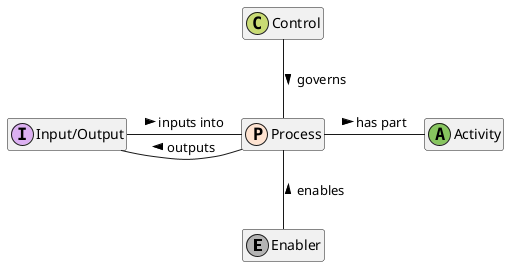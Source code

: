 @startuml
'title INCOSE Handbook Ontology

'scale 1000 width
'skinparam packageStyle frame
'skinparam linetype polyline
'top to bottom direction
hide empty members
'hide circle
'hide stereotype 

' spare colours from the palette... #9EB9F3,#F6CF71,#66C5CC,#B497E7,#D3B484,#8BE0A4

class enabler as "Enabler" << (E,#B3B3B3) >> 
class control as "Control"<< (C,#C9DB74) >>
class io as "Input/Output" << (I,#DCB0F2) >>
class activity as "Activity" << (A,#87C55F) >>
class process as "Process" << (P,#FEE3D1) >>

io - process : inputs into >
process -- io : outputs >
process - activity : has part >
control -- process : governs >
process -- enabler : enables <
@enduml
